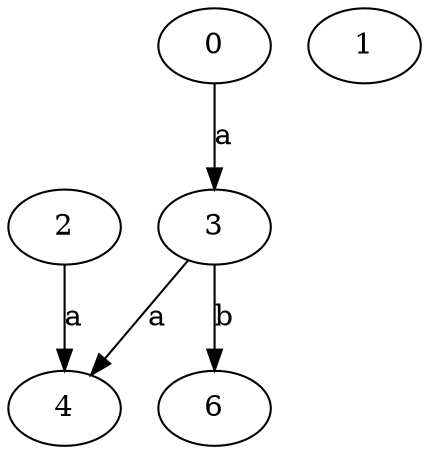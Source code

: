 strict digraph  {
2;
3;
4;
0;
1;
6;
2 -> 4  [label=a];
3 -> 4  [label=a];
3 -> 6  [label=b];
0 -> 3  [label=a];
}
